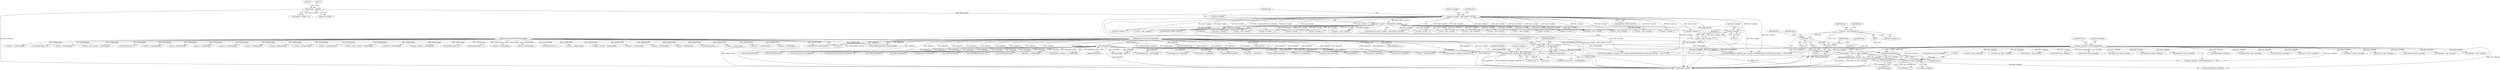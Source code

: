 digraph "0_gstreamer_bc2cdd57d549ab3ba59782e9b395d0cd683fd3ac@pointer" {
"1000502" [label="(Call,pSample++)"];
"1000475" [label="(Call,*pSample = (short int *)pIns->pSample)"];
"1000477" [label="(Call,(short int *)pIns->pSample)"];
"1000468" [label="(Call,memcpy(pIns->pSample, lpMemFile, len))"];
"1000182" [label="(Call,pIns->pSample = AllocateSample(mem))"];
"1000186" [label="(Call,AllocateSample(mem))"];
"1000159" [label="(Call,mem *= 2)"];
"1000112" [label="(Call,mem = pIns->nLength+6)"];
"1000172" [label="(Call,mem *= 2)"];
"1000131" [label="(Call,!lpMemFile)"];
"1000104" [label="(MethodParameterIn,LPCSTR lpMemFile)"];
"1000465" [label="(Call,len <= dwMemLength)"];
"1000457" [label="(Call,len = pIns->nLength * 2)"];
"1000459" [label="(Call,pIns->nLength * 2)"];
"1000141" [label="(Call,pIns->nLength = MAX_SAMPLE_LENGTH)"];
"1000136" [label="(Call,pIns->nLength > MAX_SAMPLE_LENGTH)"];
"1000125" [label="(Call,(int)pIns->nLength)"];
"1000105" [label="(MethodParameterIn,DWORD dwMemLength)"];
"1000161" [label="(Literal,2)"];
"1000469" [label="(Call,pIns->pSample)"];
"1001510" [label="(Call,lpMemFile+dwMemLength)"];
"1000846" [label="(Call,(short int *)lpMemFile)"];
"1002018" [label="(Call,len > dwMemLength)"];
"1000316" [label="(Call,memcpy(CompressionTable, lpMemFile, 16))"];
"1001740" [label="(Call,(LPBYTE)lpMemFile)"];
"1000145" [label="(Identifier,MAX_SAMPLE_LENGTH)"];
"1001544" [label="(Call,len > dwMemLength)"];
"1000347" [label="(Call,(BYTE)lpMemFile[j])"];
"1000637" [label="(Call,(signed char *)pIns->pSample)"];
"1000248" [label="(Call,len = pIns->nLength)"];
"1000181" [label="(Call,(pIns->pSample = AllocateSample(mem)) == NULL)"];
"1001567" [label="(Call,(LPBYTE)lpMemFile)"];
"1000645" [label="(Call,(signed char *)lpMemFile)"];
"1001502" [label="(Call,(LPBYTE)lpMemFile)"];
"1000967" [label="(Call,ITUnpack16Bit(pIns->pSample, pIns->nLength, (LPBYTE)lpMemFile, dwMemLength, (nFlags == RS_IT21516)))"];
"1002004" [label="(Call,len = pIns->nLength = dwMemLength)"];
"1000479" [label="(Call,pIns->pSample)"];
"1000132" [label="(Identifier,lpMemFile)"];
"1001199" [label="(Call,(LPDWORD)(lpMemFile+4))"];
"1000573" [label="(Call,pIns->nLength * 2)"];
"1001912" [label="(Call,len*4 > dwMemLength)"];
"1000213" [label="(Call,pIns->nLength = dwMemLength)"];
"1001212" [label="(Call,dmax = pIns->nLength)"];
"1000137" [label="(Call,pIns->nLength)"];
"1000485" [label="(Identifier,j)"];
"1001102" [label="(Call,dwMemLength >> 2)"];
"1001017" [label="(Call,(LPBYTE)lpMemFile)"];
"1001919" [label="(Call,dwMemLength >> 2)"];
"1000998" [label="(Call,len = pIns->nLength)"];
"1001190" [label="(Call,(char *)pIns->pSample)"];
"1000159" [label="(Call,mem *= 2)"];
"1000183" [label="(Call,pIns->pSample)"];
"1001700" [label="(Call,pIns->nLength * 6)"];
"1000141" [label="(Call,pIns->nLength = MAX_SAMPLE_LENGTH)"];
"1000202" [label="(Call,len = pIns->nLength)"];
"1001368" [label="(Call,j<pIns->nLength)"];
"1000463" [label="(Literal,2)"];
"1000414" [label="(Call,(short int *)pIns->pSample)"];
"1000219" [label="(Call,*pSample = pIns->pSample)"];
"1001023" [label="(Call,(LPBYTE)pIns->pSample)"];
"1000723" [label="(Call,len = pIns->nLength)"];
"1000177" [label="(Identifier,pIns)"];
"1000127" [label="(Call,pIns->nLength)"];
"1000267" [label="(Call,(const signed char *)lpMemFile)"];
"1000456" [label="(Block,)"];
"1001114" [label="(Call,(short int *)pIns->pSample)"];
"1001717" [label="(Call,len > dwMemLength)"];
"1000422" [label="(Call,(short int *)lpMemFile)"];
"1001529" [label="(Call,pIns->nLength * 3)"];
"1000407" [label="(Call,len > dwMemLength)"];
"1001011" [label="(Call,dwMemLength >> 1)"];
"1001254" [label="(Call,(signed char *)pIns->pSample)"];
"1001906" [label="(Call,len = pIns->nLength)"];
"1002001" [label="(Call,len > dwMemLength)"];
"1002006" [label="(Call,pIns->nLength = dwMemLength)"];
"1000188" [label="(Identifier,NULL)"];
"1001004" [label="(Call,len*2 > dwMemLength)"];
"1001208" [label="(Call,len = dwMemLength)"];
"1000477" [label="(Call,(short int *)pIns->pSample)"];
"1000622" [label="(Call,pIns->nLength * 2)"];
"1000579" [label="(Call,len > dwMemLength)"];
"1000124" [label="(Call,(int)pIns->nLength < 4)"];
"1000459" [label="(Call,pIns->nLength * 2)"];
"1000467" [label="(Identifier,dwMemLength)"];
"1001818" [label="(Call,(signed short *)pIns->pSample)"];
"1000501" [label="(Call,*pSample++)"];
"1000531" [label="(Call,(signed char *)pIns->pSample)"];
"1001241" [label="(Call,pIns->nLength * 2)"];
"1000320" [label="(Call,lpMemFile += 16)"];
"1000476" [label="(Identifier,pSample)"];
"1002032" [label="(Call,FreeSample(pIns->pSample))"];
"1000520" [label="(Call,dwMemLength & ~1)"];
"1000208" [label="(Call,len > dwMemLength)"];
"1000594" [label="(Call,(short int *)lpMemFile)"];
"1000171" [label="(Block,)"];
"1001516" [label="(Call,(LPBYTE)pIns->pSample)"];
"1001089" [label="(Call,len = pIns->nLength)"];
"1000174" [label="(Literal,2)"];
"1000628" [label="(Call,len*2 <= dwMemLength)"];
"1000125" [label="(Call,(int)pIns->nLength)"];
"1000539" [label="(Call,(signed char *)lpMemFile)"];
"1001201" [label="(Call,lpMemFile+4)"];
"1000160" [label="(Identifier,mem)"];
"1001108" [label="(Call,(short int *)lpMemFile)"];
"1000302" [label="(Call,(pIns->nLength + 1) / 2)"];
"1001645" [label="(Call,(signed short *)pIns->pSample)"];
"1000182" [label="(Call,pIns->pSample = AllocateSample(mem))"];
"1001925" [label="(Call,(LPCBYTE)lpMemFile)"];
"1001508" [label="(Call,(LPBYTE)(lpMemFile+dwMemLength))"];
"1000475" [label="(Call,*pSample = (short int *)pIns->pSample)"];
"1000468" [label="(Call,memcpy(pIns->pSample, lpMemFile, len))"];
"1001329" [label="(Call,(LPBYTE)pIns->pSample)"];
"1000487" [label="(Call,j<len)"];
"1000122" [label="(Identifier,pIns)"];
"1000303" [label="(Call,pIns->nLength + 1)"];
"1001476" [label="(Call,len = dwMemLength)"];
"1001274" [label="(Call,delta8 += lpMemFile[j])"];
"1000858" [label="(Call,len*4 > dwMemLength)"];
"1000312" [label="(Call,dwMemLength - 16)"];
"1001318" [label="(Call,len = dwMemLength)"];
"1000240" [label="(Call,lpMemFile[j] - 0x80)"];
"1001182" [label="(Call,packcharacter = lpMemFile[8])"];
"1000401" [label="(Call,pIns->nLength * 2)"];
"1000187" [label="(Identifier,mem)"];
"1000148" [label="(Identifier,pIns)"];
"1000211" [label="(Call,len = pIns->nLength = dwMemLength)"];
"1000113" [label="(Identifier,mem)"];
"1000142" [label="(Call,pIns->nLength)"];
"1001931" [label="(Call,(short int *)pIns->pSample)"];
"1000952" [label="(Call,ITUnpack8Bit(pIns->pSample, pIns->nLength, (LPBYTE)lpMemFile, dwMemLength, (nFlags == RS_IT2158)))"];
"1000460" [label="(Call,pIns->nLength)"];
"1000143" [label="(Identifier,pIns)"];
"1000473" [label="(Identifier,len)"];
"1000458" [label="(Identifier,len)"];
"1000186" [label="(Call,AllocateSample(mem))"];
"1000105" [label="(MethodParameterIn,DWORD dwMemLength)"];
"1000135" [label="(ControlStructure,if (pIns->nLength > MAX_SAMPLE_LENGTH))"];
"1001173" [label="(Call,dwMemLength > 9)"];
"1000164" [label="(Identifier,pIns)"];
"1000743" [label="(Call,len*2 > dwMemLength)"];
"1000104" [label="(MethodParameterIn,LPCSTR lpMemFile)"];
"1000254" [label="(Call,len > dwMemLength)"];
"1000357" [label="(Call,lpMemFile[j] >> 4)"];
"1001337" [label="(Call,(LPBYTE)lpMemFile)"];
"1000838" [label="(Call,len = pIns->nLength)"];
"1001178" [label="(Call,*psrc = lpMemFile)"];
"1000465" [label="(Call,len <= dwMemLength)"];
"1000586" [label="(Call,(short int *)pIns->pSample)"];
"1000173" [label="(Identifier,mem)"];
"1000123" [label="(Call,((int)pIns->nLength < 4) || (!lpMemFile))"];
"1000472" [label="(Identifier,lpMemFile)"];
"1000136" [label="(Call,pIns->nLength > MAX_SAMPLE_LENGTH)"];
"1002047" [label="(MethodReturn,UINT)"];
"1000112" [label="(Call,mem = pIns->nLength+6)"];
"1000114" [label="(Call,pIns->nLength+6)"];
"1000503" [label="(Identifier,pSample)"];
"1001995" [label="(Call,len = pIns->nLength)"];
"1000158" [label="(Block,)"];
"1000852" [label="(Call,(short int *)pIns->pSample)"];
"1000974" [label="(Call,(LPBYTE)lpMemFile)"];
"1001205" [label="(Call,len > dwMemLength)"];
"1000737" [label="(Call,(signed char *)pIns->pSample)"];
"1000106" [label="(Block,)"];
"1000731" [label="(Call,(signed char *)lpMemFile)"];
"1000457" [label="(Call,len = pIns->nLength * 2)"];
"1000464" [label="(ControlStructure,if (len <= dwMemLength))"];
"1001485" [label="(Call,maxlen = pIns->nLength)"];
"1000470" [label="(Identifier,pIns)"];
"1001095" [label="(Call,len*4 > dwMemLength)"];
"1001247" [label="(Call,len > dwMemLength)"];
"1000466" [label="(Identifier,len)"];
"1000502" [label="(Call,pSample++)"];
"1000259" [label="(Call,*pSample = pIns->pSample)"];
"1000324" [label="(Call,*pSample = pIns->pSample)"];
"1000130" [label="(Literal,4)"];
"1000509" [label="(Call,pIns->nLength * 2)"];
"1000140" [label="(Identifier,MAX_SAMPLE_LENGTH)"];
"1002011" [label="(Call,memcpy(pIns->pSample, lpMemFile, len))"];
"1000959" [label="(Call,(LPBYTE)lpMemFile)"];
"1000515" [label="(Call,len > dwMemLength)"];
"1000172" [label="(Call,mem *= 2)"];
"1000936" [label="(Call,len = dwMemLength)"];
"1000131" [label="(Call,!lpMemFile)"];
"1000502" -> "1000501"  [label="AST: "];
"1000502" -> "1000503"  [label="CFG: "];
"1000503" -> "1000502"  [label="AST: "];
"1000501" -> "1000502"  [label="CFG: "];
"1000502" -> "1002047"  [label="DDG: pSample"];
"1000475" -> "1000502"  [label="DDG: pSample"];
"1000475" -> "1000456"  [label="AST: "];
"1000475" -> "1000477"  [label="CFG: "];
"1000476" -> "1000475"  [label="AST: "];
"1000477" -> "1000475"  [label="AST: "];
"1000485" -> "1000475"  [label="CFG: "];
"1000475" -> "1002047"  [label="DDG: pSample"];
"1000475" -> "1002047"  [label="DDG: (short int *)pIns->pSample"];
"1000477" -> "1000475"  [label="DDG: pIns->pSample"];
"1000477" -> "1000479"  [label="CFG: "];
"1000478" -> "1000477"  [label="AST: "];
"1000479" -> "1000477"  [label="AST: "];
"1000477" -> "1002047"  [label="DDG: pIns->pSample"];
"1000468" -> "1000477"  [label="DDG: pIns->pSample"];
"1000182" -> "1000477"  [label="DDG: pIns->pSample"];
"1000477" -> "1002032"  [label="DDG: pIns->pSample"];
"1000468" -> "1000464"  [label="AST: "];
"1000468" -> "1000473"  [label="CFG: "];
"1000469" -> "1000468"  [label="AST: "];
"1000472" -> "1000468"  [label="AST: "];
"1000473" -> "1000468"  [label="AST: "];
"1000476" -> "1000468"  [label="CFG: "];
"1000468" -> "1002047"  [label="DDG: lpMemFile"];
"1000468" -> "1002047"  [label="DDG: memcpy(pIns->pSample, lpMemFile, len)"];
"1000182" -> "1000468"  [label="DDG: pIns->pSample"];
"1000131" -> "1000468"  [label="DDG: lpMemFile"];
"1000104" -> "1000468"  [label="DDG: lpMemFile"];
"1000465" -> "1000468"  [label="DDG: len"];
"1000468" -> "1000487"  [label="DDG: len"];
"1000182" -> "1000181"  [label="AST: "];
"1000182" -> "1000186"  [label="CFG: "];
"1000183" -> "1000182"  [label="AST: "];
"1000186" -> "1000182"  [label="AST: "];
"1000188" -> "1000182"  [label="CFG: "];
"1000182" -> "1002047"  [label="DDG: AllocateSample(mem)"];
"1000182" -> "1002047"  [label="DDG: pIns->pSample"];
"1000182" -> "1000181"  [label="DDG: pIns->pSample"];
"1000186" -> "1000182"  [label="DDG: mem"];
"1000182" -> "1000219"  [label="DDG: pIns->pSample"];
"1000182" -> "1000259"  [label="DDG: pIns->pSample"];
"1000182" -> "1000324"  [label="DDG: pIns->pSample"];
"1000182" -> "1000414"  [label="DDG: pIns->pSample"];
"1000182" -> "1000531"  [label="DDG: pIns->pSample"];
"1000182" -> "1000586"  [label="DDG: pIns->pSample"];
"1000182" -> "1000637"  [label="DDG: pIns->pSample"];
"1000182" -> "1000737"  [label="DDG: pIns->pSample"];
"1000182" -> "1000852"  [label="DDG: pIns->pSample"];
"1000182" -> "1000952"  [label="DDG: pIns->pSample"];
"1000182" -> "1000967"  [label="DDG: pIns->pSample"];
"1000182" -> "1001023"  [label="DDG: pIns->pSample"];
"1000182" -> "1001114"  [label="DDG: pIns->pSample"];
"1000182" -> "1001190"  [label="DDG: pIns->pSample"];
"1000182" -> "1001254"  [label="DDG: pIns->pSample"];
"1000182" -> "1001329"  [label="DDG: pIns->pSample"];
"1000182" -> "1001516"  [label="DDG: pIns->pSample"];
"1000182" -> "1001645"  [label="DDG: pIns->pSample"];
"1000182" -> "1001818"  [label="DDG: pIns->pSample"];
"1000182" -> "1001931"  [label="DDG: pIns->pSample"];
"1000182" -> "1002011"  [label="DDG: pIns->pSample"];
"1000182" -> "1002032"  [label="DDG: pIns->pSample"];
"1000186" -> "1000187"  [label="CFG: "];
"1000187" -> "1000186"  [label="AST: "];
"1000186" -> "1002047"  [label="DDG: mem"];
"1000186" -> "1000181"  [label="DDG: mem"];
"1000159" -> "1000186"  [label="DDG: mem"];
"1000112" -> "1000186"  [label="DDG: mem"];
"1000172" -> "1000186"  [label="DDG: mem"];
"1000159" -> "1000158"  [label="AST: "];
"1000159" -> "1000161"  [label="CFG: "];
"1000160" -> "1000159"  [label="AST: "];
"1000161" -> "1000159"  [label="AST: "];
"1000164" -> "1000159"  [label="CFG: "];
"1000112" -> "1000159"  [label="DDG: mem"];
"1000159" -> "1000172"  [label="DDG: mem"];
"1000112" -> "1000106"  [label="AST: "];
"1000112" -> "1000114"  [label="CFG: "];
"1000113" -> "1000112"  [label="AST: "];
"1000114" -> "1000112"  [label="AST: "];
"1000122" -> "1000112"  [label="CFG: "];
"1000112" -> "1002047"  [label="DDG: pIns->nLength+6"];
"1000112" -> "1002047"  [label="DDG: mem"];
"1000112" -> "1000172"  [label="DDG: mem"];
"1000172" -> "1000171"  [label="AST: "];
"1000172" -> "1000174"  [label="CFG: "];
"1000173" -> "1000172"  [label="AST: "];
"1000174" -> "1000172"  [label="AST: "];
"1000177" -> "1000172"  [label="CFG: "];
"1000131" -> "1000123"  [label="AST: "];
"1000131" -> "1000132"  [label="CFG: "];
"1000132" -> "1000131"  [label="AST: "];
"1000123" -> "1000131"  [label="CFG: "];
"1000131" -> "1002047"  [label="DDG: lpMemFile"];
"1000131" -> "1000123"  [label="DDG: lpMemFile"];
"1000104" -> "1000131"  [label="DDG: lpMemFile"];
"1000131" -> "1000240"  [label="DDG: lpMemFile"];
"1000131" -> "1000267"  [label="DDG: lpMemFile"];
"1000131" -> "1000316"  [label="DDG: lpMemFile"];
"1000131" -> "1000422"  [label="DDG: lpMemFile"];
"1000131" -> "1000539"  [label="DDG: lpMemFile"];
"1000131" -> "1000594"  [label="DDG: lpMemFile"];
"1000131" -> "1000645"  [label="DDG: lpMemFile"];
"1000131" -> "1000731"  [label="DDG: lpMemFile"];
"1000131" -> "1000846"  [label="DDG: lpMemFile"];
"1000131" -> "1000959"  [label="DDG: lpMemFile"];
"1000131" -> "1000974"  [label="DDG: lpMemFile"];
"1000131" -> "1001017"  [label="DDG: lpMemFile"];
"1000131" -> "1001108"  [label="DDG: lpMemFile"];
"1000131" -> "1001178"  [label="DDG: lpMemFile"];
"1000131" -> "1001182"  [label="DDG: lpMemFile"];
"1000131" -> "1001199"  [label="DDG: lpMemFile"];
"1000131" -> "1001201"  [label="DDG: lpMemFile"];
"1000131" -> "1001274"  [label="DDG: lpMemFile"];
"1000131" -> "1001337"  [label="DDG: lpMemFile"];
"1000131" -> "1001502"  [label="DDG: lpMemFile"];
"1000131" -> "1001567"  [label="DDG: lpMemFile"];
"1000131" -> "1001740"  [label="DDG: lpMemFile"];
"1000131" -> "1001925"  [label="DDG: lpMemFile"];
"1000131" -> "1002011"  [label="DDG: lpMemFile"];
"1000104" -> "1000101"  [label="AST: "];
"1000104" -> "1002047"  [label="DDG: lpMemFile"];
"1000104" -> "1000240"  [label="DDG: lpMemFile"];
"1000104" -> "1000267"  [label="DDG: lpMemFile"];
"1000104" -> "1000316"  [label="DDG: lpMemFile"];
"1000104" -> "1000320"  [label="DDG: lpMemFile"];
"1000104" -> "1000347"  [label="DDG: lpMemFile"];
"1000104" -> "1000357"  [label="DDG: lpMemFile"];
"1000104" -> "1000422"  [label="DDG: lpMemFile"];
"1000104" -> "1000539"  [label="DDG: lpMemFile"];
"1000104" -> "1000594"  [label="DDG: lpMemFile"];
"1000104" -> "1000645"  [label="DDG: lpMemFile"];
"1000104" -> "1000731"  [label="DDG: lpMemFile"];
"1000104" -> "1000846"  [label="DDG: lpMemFile"];
"1000104" -> "1000959"  [label="DDG: lpMemFile"];
"1000104" -> "1000974"  [label="DDG: lpMemFile"];
"1000104" -> "1001017"  [label="DDG: lpMemFile"];
"1000104" -> "1001108"  [label="DDG: lpMemFile"];
"1000104" -> "1001178"  [label="DDG: lpMemFile"];
"1000104" -> "1001182"  [label="DDG: lpMemFile"];
"1000104" -> "1001199"  [label="DDG: lpMemFile"];
"1000104" -> "1001201"  [label="DDG: lpMemFile"];
"1000104" -> "1001274"  [label="DDG: lpMemFile"];
"1000104" -> "1001337"  [label="DDG: lpMemFile"];
"1000104" -> "1001502"  [label="DDG: lpMemFile"];
"1000104" -> "1001508"  [label="DDG: lpMemFile"];
"1000104" -> "1001510"  [label="DDG: lpMemFile"];
"1000104" -> "1001567"  [label="DDG: lpMemFile"];
"1000104" -> "1001740"  [label="DDG: lpMemFile"];
"1000104" -> "1001925"  [label="DDG: lpMemFile"];
"1000104" -> "1002011"  [label="DDG: lpMemFile"];
"1000465" -> "1000464"  [label="AST: "];
"1000465" -> "1000467"  [label="CFG: "];
"1000466" -> "1000465"  [label="AST: "];
"1000467" -> "1000465"  [label="AST: "];
"1000470" -> "1000465"  [label="CFG: "];
"1000476" -> "1000465"  [label="CFG: "];
"1000465" -> "1002047"  [label="DDG: len <= dwMemLength"];
"1000457" -> "1000465"  [label="DDG: len"];
"1000105" -> "1000465"  [label="DDG: dwMemLength"];
"1000465" -> "1000487"  [label="DDG: len"];
"1000465" -> "1002018"  [label="DDG: dwMemLength"];
"1000457" -> "1000456"  [label="AST: "];
"1000457" -> "1000459"  [label="CFG: "];
"1000458" -> "1000457"  [label="AST: "];
"1000459" -> "1000457"  [label="AST: "];
"1000466" -> "1000457"  [label="CFG: "];
"1000457" -> "1002047"  [label="DDG: pIns->nLength * 2"];
"1000459" -> "1000457"  [label="DDG: pIns->nLength"];
"1000459" -> "1000457"  [label="DDG: 2"];
"1000459" -> "1000463"  [label="CFG: "];
"1000460" -> "1000459"  [label="AST: "];
"1000463" -> "1000459"  [label="AST: "];
"1000459" -> "1002047"  [label="DDG: pIns->nLength"];
"1000141" -> "1000459"  [label="DDG: pIns->nLength"];
"1000136" -> "1000459"  [label="DDG: pIns->nLength"];
"1000141" -> "1000135"  [label="AST: "];
"1000141" -> "1000145"  [label="CFG: "];
"1000142" -> "1000141"  [label="AST: "];
"1000145" -> "1000141"  [label="AST: "];
"1000148" -> "1000141"  [label="CFG: "];
"1000141" -> "1002047"  [label="DDG: pIns->nLength"];
"1000141" -> "1002047"  [label="DDG: MAX_SAMPLE_LENGTH"];
"1000136" -> "1000141"  [label="DDG: MAX_SAMPLE_LENGTH"];
"1000141" -> "1000202"  [label="DDG: pIns->nLength"];
"1000141" -> "1000248"  [label="DDG: pIns->nLength"];
"1000141" -> "1000302"  [label="DDG: pIns->nLength"];
"1000141" -> "1000303"  [label="DDG: pIns->nLength"];
"1000141" -> "1000401"  [label="DDG: pIns->nLength"];
"1000141" -> "1000509"  [label="DDG: pIns->nLength"];
"1000141" -> "1000573"  [label="DDG: pIns->nLength"];
"1000141" -> "1000622"  [label="DDG: pIns->nLength"];
"1000141" -> "1000723"  [label="DDG: pIns->nLength"];
"1000141" -> "1000838"  [label="DDG: pIns->nLength"];
"1000141" -> "1000952"  [label="DDG: pIns->nLength"];
"1000141" -> "1000967"  [label="DDG: pIns->nLength"];
"1000141" -> "1000998"  [label="DDG: pIns->nLength"];
"1000141" -> "1001089"  [label="DDG: pIns->nLength"];
"1000141" -> "1001212"  [label="DDG: pIns->nLength"];
"1000141" -> "1001241"  [label="DDG: pIns->nLength"];
"1000141" -> "1001368"  [label="DDG: pIns->nLength"];
"1000141" -> "1001485"  [label="DDG: pIns->nLength"];
"1000141" -> "1001529"  [label="DDG: pIns->nLength"];
"1000141" -> "1001700"  [label="DDG: pIns->nLength"];
"1000141" -> "1001906"  [label="DDG: pIns->nLength"];
"1000141" -> "1001995"  [label="DDG: pIns->nLength"];
"1000136" -> "1000135"  [label="AST: "];
"1000136" -> "1000140"  [label="CFG: "];
"1000137" -> "1000136"  [label="AST: "];
"1000140" -> "1000136"  [label="AST: "];
"1000143" -> "1000136"  [label="CFG: "];
"1000148" -> "1000136"  [label="CFG: "];
"1000136" -> "1002047"  [label="DDG: MAX_SAMPLE_LENGTH"];
"1000136" -> "1002047"  [label="DDG: pIns->nLength > MAX_SAMPLE_LENGTH"];
"1000136" -> "1002047"  [label="DDG: pIns->nLength"];
"1000125" -> "1000136"  [label="DDG: pIns->nLength"];
"1000136" -> "1000202"  [label="DDG: pIns->nLength"];
"1000136" -> "1000248"  [label="DDG: pIns->nLength"];
"1000136" -> "1000302"  [label="DDG: pIns->nLength"];
"1000136" -> "1000303"  [label="DDG: pIns->nLength"];
"1000136" -> "1000401"  [label="DDG: pIns->nLength"];
"1000136" -> "1000509"  [label="DDG: pIns->nLength"];
"1000136" -> "1000573"  [label="DDG: pIns->nLength"];
"1000136" -> "1000622"  [label="DDG: pIns->nLength"];
"1000136" -> "1000723"  [label="DDG: pIns->nLength"];
"1000136" -> "1000838"  [label="DDG: pIns->nLength"];
"1000136" -> "1000952"  [label="DDG: pIns->nLength"];
"1000136" -> "1000967"  [label="DDG: pIns->nLength"];
"1000136" -> "1000998"  [label="DDG: pIns->nLength"];
"1000136" -> "1001089"  [label="DDG: pIns->nLength"];
"1000136" -> "1001212"  [label="DDG: pIns->nLength"];
"1000136" -> "1001241"  [label="DDG: pIns->nLength"];
"1000136" -> "1001368"  [label="DDG: pIns->nLength"];
"1000136" -> "1001485"  [label="DDG: pIns->nLength"];
"1000136" -> "1001529"  [label="DDG: pIns->nLength"];
"1000136" -> "1001700"  [label="DDG: pIns->nLength"];
"1000136" -> "1001906"  [label="DDG: pIns->nLength"];
"1000136" -> "1001995"  [label="DDG: pIns->nLength"];
"1000125" -> "1000124"  [label="AST: "];
"1000125" -> "1000127"  [label="CFG: "];
"1000126" -> "1000125"  [label="AST: "];
"1000127" -> "1000125"  [label="AST: "];
"1000130" -> "1000125"  [label="CFG: "];
"1000125" -> "1002047"  [label="DDG: pIns->nLength"];
"1000125" -> "1000124"  [label="DDG: pIns->nLength"];
"1000105" -> "1000101"  [label="AST: "];
"1000105" -> "1002047"  [label="DDG: dwMemLength"];
"1000105" -> "1000208"  [label="DDG: dwMemLength"];
"1000105" -> "1000211"  [label="DDG: dwMemLength"];
"1000105" -> "1000213"  [label="DDG: dwMemLength"];
"1000105" -> "1000254"  [label="DDG: dwMemLength"];
"1000105" -> "1000312"  [label="DDG: dwMemLength"];
"1000105" -> "1000407"  [label="DDG: dwMemLength"];
"1000105" -> "1000515"  [label="DDG: dwMemLength"];
"1000105" -> "1000520"  [label="DDG: dwMemLength"];
"1000105" -> "1000579"  [label="DDG: dwMemLength"];
"1000105" -> "1000628"  [label="DDG: dwMemLength"];
"1000105" -> "1000743"  [label="DDG: dwMemLength"];
"1000105" -> "1000858"  [label="DDG: dwMemLength"];
"1000105" -> "1000936"  [label="DDG: dwMemLength"];
"1000105" -> "1000952"  [label="DDG: dwMemLength"];
"1000105" -> "1000967"  [label="DDG: dwMemLength"];
"1000105" -> "1001004"  [label="DDG: dwMemLength"];
"1000105" -> "1001011"  [label="DDG: dwMemLength"];
"1000105" -> "1001095"  [label="DDG: dwMemLength"];
"1000105" -> "1001102"  [label="DDG: dwMemLength"];
"1000105" -> "1001173"  [label="DDG: dwMemLength"];
"1000105" -> "1001205"  [label="DDG: dwMemLength"];
"1000105" -> "1001208"  [label="DDG: dwMemLength"];
"1000105" -> "1001247"  [label="DDG: dwMemLength"];
"1000105" -> "1001318"  [label="DDG: dwMemLength"];
"1000105" -> "1001476"  [label="DDG: dwMemLength"];
"1000105" -> "1001508"  [label="DDG: dwMemLength"];
"1000105" -> "1001510"  [label="DDG: dwMemLength"];
"1000105" -> "1001544"  [label="DDG: dwMemLength"];
"1000105" -> "1001717"  [label="DDG: dwMemLength"];
"1000105" -> "1001912"  [label="DDG: dwMemLength"];
"1000105" -> "1001919"  [label="DDG: dwMemLength"];
"1000105" -> "1002001"  [label="DDG: dwMemLength"];
"1000105" -> "1002004"  [label="DDG: dwMemLength"];
"1000105" -> "1002006"  [label="DDG: dwMemLength"];
"1000105" -> "1002018"  [label="DDG: dwMemLength"];
}
